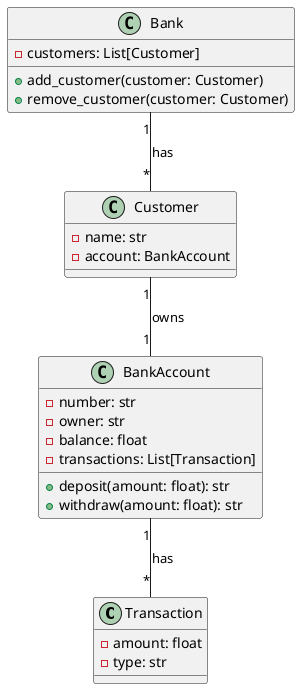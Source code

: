@startuml banking-system
class Transaction {
  -amount: float
  -type: str
  ' "Withdrawal" or "Deposit"
}

class BankAccount {
  -number: str
  -owner: str
  -balance: float
  -transactions: List[Transaction]

  +deposit(amount: float): str
  ' deposit amount into this account balance and append matching Transaction to transactions
  +withdraw(amount: float): str
  ' attempt to withdraw amount from account balance, or return "Insufficient funds" if amount > balance and append matching Transaction to transactions

}

class Customer {
  -name: str
  -account: BankAccount
}

class Bank {
  -customers: List[Customer]

  +add_customer(customer: Customer)
  ' add a Customer to customers
  +remove_customer(customer: Customer)
  ' remove a Customer from customers
}

BankAccount "1" -- "*" Transaction: has
Customer "1" -- "1" BankAccount: owns
Bank "1" -- "*" Customer: has
@enduml
